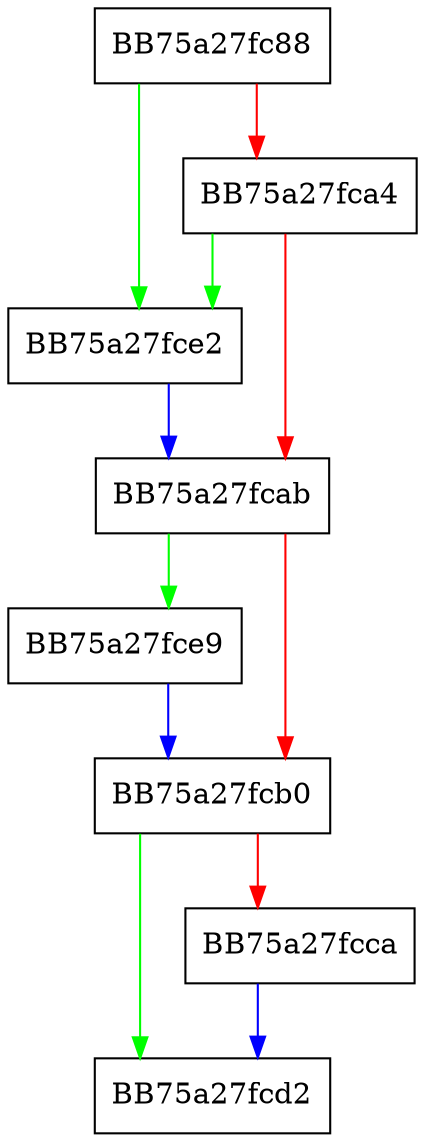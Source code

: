 digraph try_get_column_uint32 {
  node [shape="box"];
  graph [splines=ortho];
  BB75a27fc88 -> BB75a27fce2 [color="green"];
  BB75a27fc88 -> BB75a27fca4 [color="red"];
  BB75a27fca4 -> BB75a27fce2 [color="green"];
  BB75a27fca4 -> BB75a27fcab [color="red"];
  BB75a27fcab -> BB75a27fce9 [color="green"];
  BB75a27fcab -> BB75a27fcb0 [color="red"];
  BB75a27fcb0 -> BB75a27fcd2 [color="green"];
  BB75a27fcb0 -> BB75a27fcca [color="red"];
  BB75a27fcca -> BB75a27fcd2 [color="blue"];
  BB75a27fce2 -> BB75a27fcab [color="blue"];
  BB75a27fce9 -> BB75a27fcb0 [color="blue"];
}